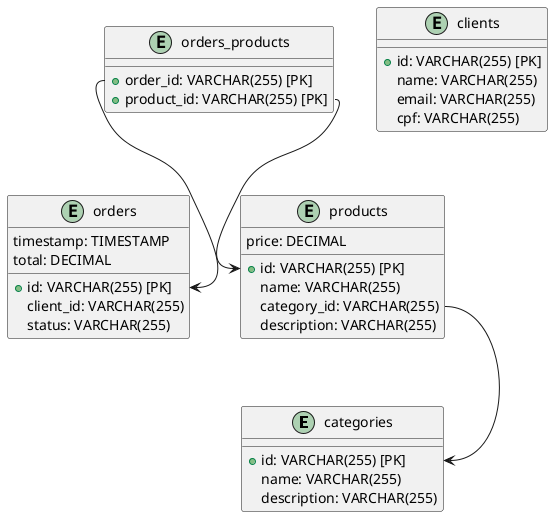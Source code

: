 @startuml
entity categories {
    +id: VARCHAR(255) [PK]
    name: VARCHAR(255)
    description: VARCHAR(255)
}

entity clients {
    +id: VARCHAR(255) [PK]
    name: VARCHAR(255)
    email: VARCHAR(255)
    cpf: VARCHAR(255)
}

entity orders {
    +id: VARCHAR(255) [PK]
    timestamp: TIMESTAMP
    client_id: VARCHAR(255)
    total: DECIMAL
    status: VARCHAR(255)
}

entity orders_products {
    +order_id: VARCHAR(255) [PK]
    +product_id: VARCHAR(255) [PK]
}

entity products {
    +id: VARCHAR(255) [PK]
    name: VARCHAR(255)
    category_id: VARCHAR(255)
    price: DECIMAL
    description: VARCHAR(255)
}

' Definindo os relacionamentos (chaves estrangeiras)
orders_products::order_id --> orders::id
orders_products::product_id --> products::id
products::category_id --> categories::id

@enduml